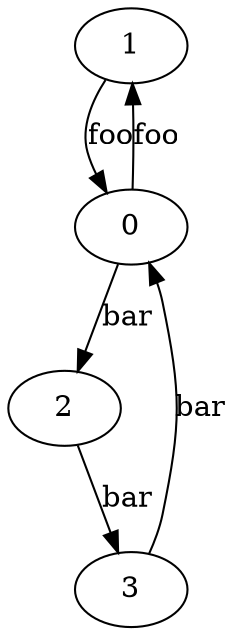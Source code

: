 digraph  {
1;
0;
2;
3;
1 -> 0  [key=0, label=foo];
0 -> 1  [key=0, label=foo];
0 -> 2  [key=0, label=bar];
2 -> 3  [key=0, label=bar];
3 -> 0  [key=0, label=bar];
}
